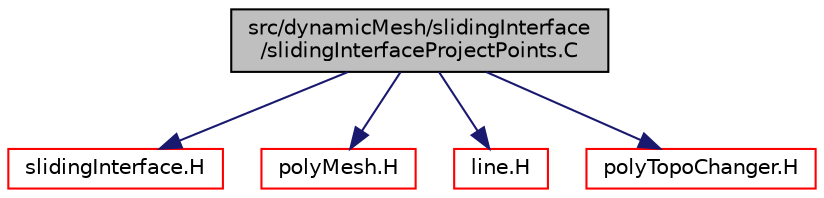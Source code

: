 digraph "src/dynamicMesh/slidingInterface/slidingInterfaceProjectPoints.C"
{
  bgcolor="transparent";
  edge [fontname="Helvetica",fontsize="10",labelfontname="Helvetica",labelfontsize="10"];
  node [fontname="Helvetica",fontsize="10",shape=record];
  Node1 [label="src/dynamicMesh/slidingInterface\l/slidingInterfaceProjectPoints.C",height=0.2,width=0.4,color="black", fillcolor="grey75", style="filled", fontcolor="black"];
  Node1 -> Node2 [color="midnightblue",fontsize="10",style="solid",fontname="Helvetica"];
  Node2 [label="slidingInterface.H",height=0.2,width=0.4,color="red",URL="$a04931.html"];
  Node1 -> Node3 [color="midnightblue",fontsize="10",style="solid",fontname="Helvetica"];
  Node3 [label="polyMesh.H",height=0.2,width=0.4,color="red",URL="$a08631.html"];
  Node1 -> Node4 [color="midnightblue",fontsize="10",style="solid",fontname="Helvetica"];
  Node4 [label="line.H",height=0.2,width=0.4,color="red",URL="$a08759.html"];
  Node1 -> Node5 [color="midnightblue",fontsize="10",style="solid",fontname="Helvetica"];
  Node5 [label="polyTopoChanger.H",height=0.2,width=0.4,color="red",URL="$a04915.html"];
}
